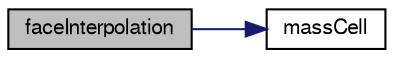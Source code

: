 digraph "faceInterpolation"
{
  bgcolor="transparent";
  edge [fontname="FreeSans",fontsize="10",labelfontname="FreeSans",labelfontsize="10"];
  node [fontname="FreeSans",fontsize="10",shape=record];
  rankdir="LR";
  Node153 [label="faceInterpolation",height=0.2,width=0.4,color="black", fillcolor="grey75", style="filled", fontcolor="black"];
  Node153 -> Node154 [color="midnightblue",fontsize="10",style="solid",fontname="FreeSans"];
  Node154 [label="massCell",height=0.2,width=0.4,color="black",URL="$a23878.html#ad188eb4a122bcbf0cda24a464aefdd86",tooltip="Cell owner mass. "];
}
